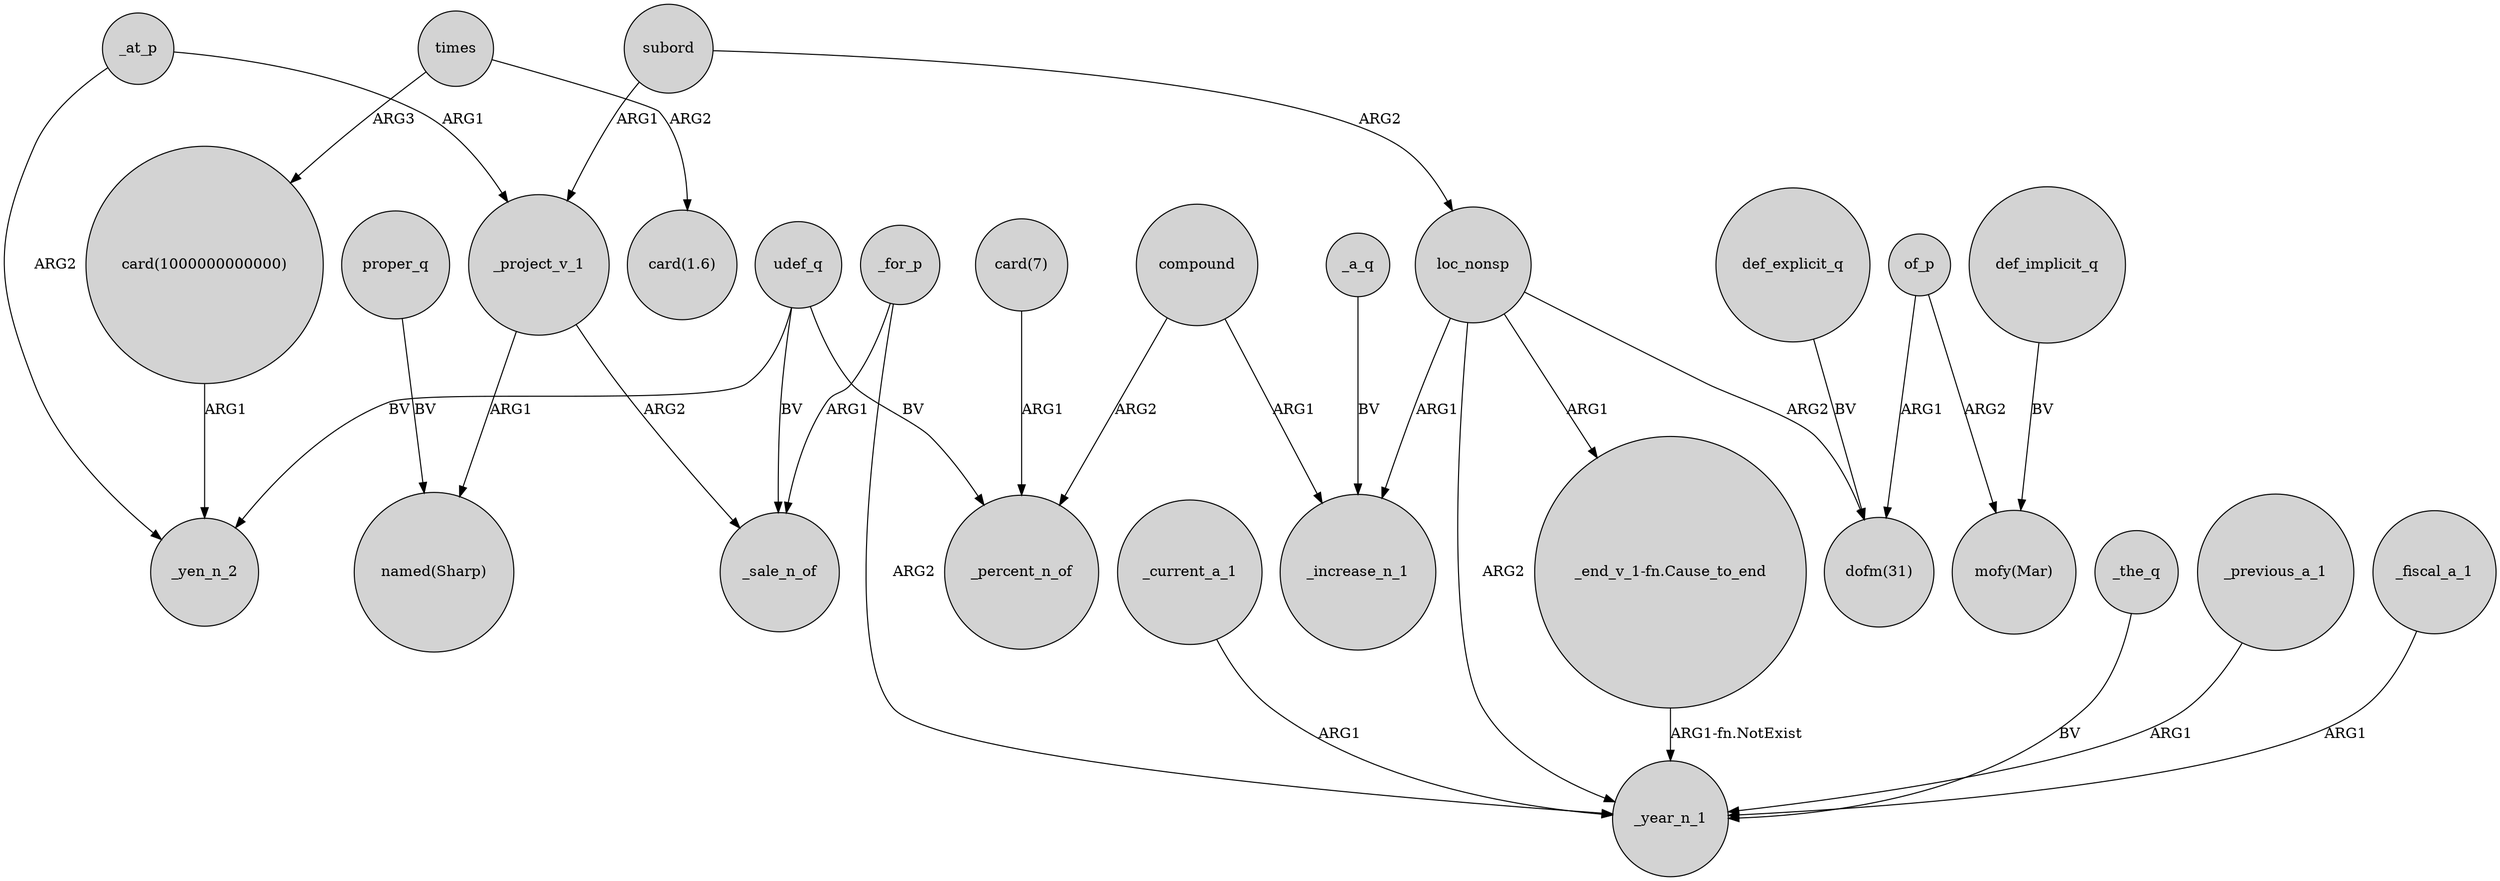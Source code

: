 digraph {
	node [shape=circle style=filled]
	udef_q -> _yen_n_2 [label=BV]
	"card(1000000000000)" -> _yen_n_2 [label=ARG1]
	_a_q -> _increase_n_1 [label=BV]
	_for_p -> _year_n_1 [label=ARG2]
	"card(7)" -> _percent_n_of [label=ARG1]
	_current_a_1 -> _year_n_1 [label=ARG1]
	_project_v_1 -> "named(Sharp)" [label=ARG1]
	loc_nonsp -> "dofm(31)" [label=ARG2]
	def_explicit_q -> "dofm(31)" [label=BV]
	proper_q -> "named(Sharp)" [label=BV]
	def_implicit_q -> "mofy(Mar)" [label=BV]
	compound -> _percent_n_of [label=ARG2]
	of_p -> "dofm(31)" [label=ARG1]
	loc_nonsp -> _increase_n_1 [label=ARG1]
	times -> "card(1000000000000)" [label=ARG3]
	times -> "card(1.6)" [label=ARG2]
	_for_p -> _sale_n_of [label=ARG1]
	subord -> loc_nonsp [label=ARG2]
	loc_nonsp -> _year_n_1 [label=ARG2]
	_at_p -> _project_v_1 [label=ARG1]
	_at_p -> _yen_n_2 [label=ARG2]
	loc_nonsp -> "_end_v_1-fn.Cause_to_end" [label=ARG1]
	_the_q -> _year_n_1 [label=BV]
	udef_q -> _sale_n_of [label=BV]
	subord -> _project_v_1 [label=ARG1]
	of_p -> "mofy(Mar)" [label=ARG2]
	compound -> _increase_n_1 [label=ARG1]
	_project_v_1 -> _sale_n_of [label=ARG2]
	_previous_a_1 -> _year_n_1 [label=ARG1]
	udef_q -> _percent_n_of [label=BV]
	_fiscal_a_1 -> _year_n_1 [label=ARG1]
	"_end_v_1-fn.Cause_to_end" -> _year_n_1 [label="ARG1-fn.NotExist"]
}
